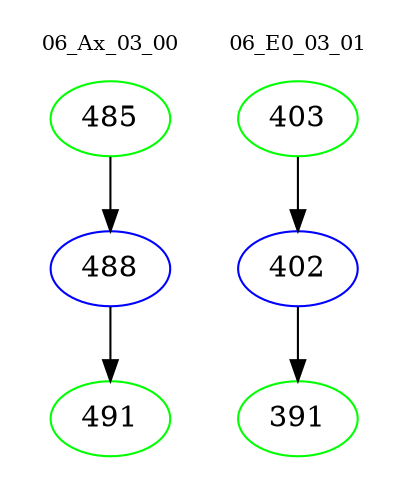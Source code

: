 digraph{
subgraph cluster_0 {
color = white
label = "06_Ax_03_00";
fontsize=10;
T0_485 [label="485", color="green"]
T0_485 -> T0_488 [color="black"]
T0_488 [label="488", color="blue"]
T0_488 -> T0_491 [color="black"]
T0_491 [label="491", color="green"]
}
subgraph cluster_1 {
color = white
label = "06_E0_03_01";
fontsize=10;
T1_403 [label="403", color="green"]
T1_403 -> T1_402 [color="black"]
T1_402 [label="402", color="blue"]
T1_402 -> T1_391 [color="black"]
T1_391 [label="391", color="green"]
}
}
